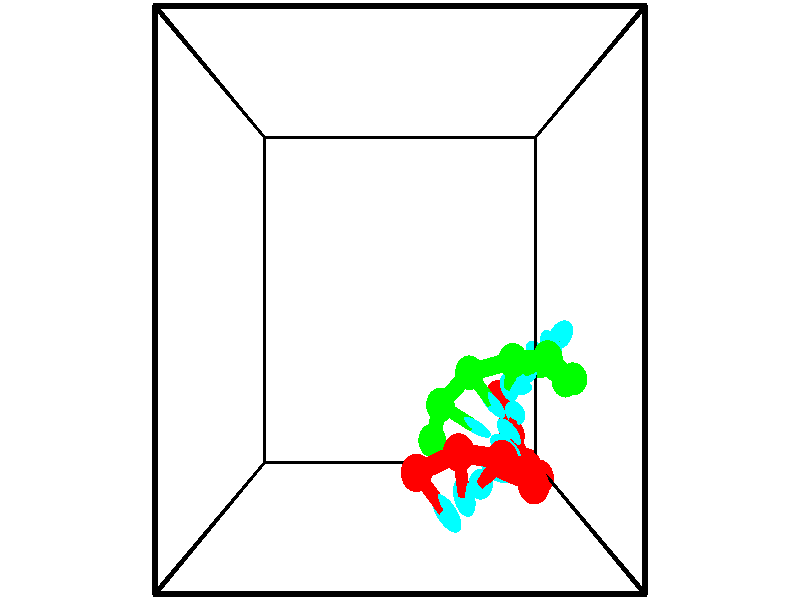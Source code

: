 // switches for output
#declare DRAW_BASES = 1; // possible values are 0, 1; only relevant for DNA ribbons
#declare DRAW_BASES_TYPE = 3; // possible values are 1, 2, 3; only relevant for DNA ribbons
#declare DRAW_FOG = 0; // set to 1 to enable fog

#include "colors.inc"

#include "transforms.inc"
background { rgb <1, 1, 1>}

#default {
   normal{
       ripples 0.25
       frequency 0.20
       turbulence 0.2
       lambda 5
   }
	finish {
		phong 0.1
		phong_size 40.
	}
}

// original window dimensions: 1024x640


// camera settings

camera {
	sky <-0, 1, 0>
	up <-0, 1, 0>
	right 1.6 * <1, 0, 0>
	location <2.5, 2.5, 11.1562>
	look_at <2.5, 2.5, 2.5>
	direction <0, 0, -8.6562>
	angle 67.0682
}


# declare cpy_camera_pos = <2.5, 2.5, 11.1562>;
# if (DRAW_FOG = 1)
fog {
	fog_type 2
	up vnormalize(cpy_camera_pos)
	color rgbt<1,1,1,0.3>
	distance 1e-5
	fog_alt 3e-3
	fog_offset 4
}
# end


// LIGHTS

# declare lum = 6;
global_settings {
	ambient_light rgb lum * <0.05, 0.05, 0.05>
	max_trace_level 15
}# declare cpy_direct_light_amount = 0.25;
light_source
{	1000 * <-1, -1, 1>,
	rgb lum * cpy_direct_light_amount
	parallel
}

light_source
{	1000 * <1, 1, -1>,
	rgb lum * cpy_direct_light_amount
	parallel
}

// strand 0

// nucleotide -1

// particle -1
sphere {
	<2.763484, 0.190099, 1.472526> 0.250000
	pigment { color rgbt <1,0,0,0> }
	no_shadow
}
cylinder {
	<3.029593, -0.081451, 1.596809>,  <3.189258, -0.244382, 1.671379>, 0.100000
	pigment { color rgbt <1,0,0,0> }
	no_shadow
}
cylinder {
	<3.029593, -0.081451, 1.596809>,  <2.763484, 0.190099, 1.472526>, 0.100000
	pigment { color rgbt <1,0,0,0> }
	no_shadow
}

// particle -1
sphere {
	<3.029593, -0.081451, 1.596809> 0.100000
	pigment { color rgbt <1,0,0,0> }
	no_shadow
}
sphere {
	0, 1
	scale<0.080000,0.200000,0.300000>
	matrix <0.616657, 0.265031, -0.741277,
		0.420888, 0.684751, 0.594952,
		0.665272, -0.678877, 0.310708,
		3.229175, -0.285114, 1.690022>
	pigment { color rgbt <0,1,1,0> }
	no_shadow
}
cylinder {
	<3.426385, 0.491783, 1.627288>,  <2.763484, 0.190099, 1.472526>, 0.130000
	pigment { color rgbt <1,0,0,0> }
	no_shadow
}

// nucleotide -1

// particle -1
sphere {
	<3.426385, 0.491783, 1.627288> 0.250000
	pigment { color rgbt <1,0,0,0> }
	no_shadow
}
cylinder {
	<3.489877, 0.118416, 1.498581>,  <3.527972, -0.105605, 1.421357>, 0.100000
	pigment { color rgbt <1,0,0,0> }
	no_shadow
}
cylinder {
	<3.489877, 0.118416, 1.498581>,  <3.426385, 0.491783, 1.627288>, 0.100000
	pigment { color rgbt <1,0,0,0> }
	no_shadow
}

// particle -1
sphere {
	<3.489877, 0.118416, 1.498581> 0.100000
	pigment { color rgbt <1,0,0,0> }
	no_shadow
}
sphere {
	0, 1
	scale<0.080000,0.200000,0.300000>
	matrix <0.559783, 0.353537, -0.749436,
		0.813295, -0.061161, 0.578629,
		0.158731, -0.933419, -0.321767,
		3.537496, -0.161610, 1.402051>
	pigment { color rgbt <0,1,1,0> }
	no_shadow
}
cylinder {
	<4.117070, 0.401410, 1.611368>,  <3.426385, 0.491783, 1.627288>, 0.130000
	pigment { color rgbt <1,0,0,0> }
	no_shadow
}

// nucleotide -1

// particle -1
sphere {
	<4.117070, 0.401410, 1.611368> 0.250000
	pigment { color rgbt <1,0,0,0> }
	no_shadow
}
cylinder {
	<3.955412, 0.146866, 1.348549>,  <3.858417, -0.005861, 1.190858>, 0.100000
	pigment { color rgbt <1,0,0,0> }
	no_shadow
}
cylinder {
	<3.955412, 0.146866, 1.348549>,  <4.117070, 0.401410, 1.611368>, 0.100000
	pigment { color rgbt <1,0,0,0> }
	no_shadow
}

// particle -1
sphere {
	<3.955412, 0.146866, 1.348549> 0.100000
	pigment { color rgbt <1,0,0,0> }
	no_shadow
}
sphere {
	0, 1
	scale<0.080000,0.200000,0.300000>
	matrix <0.658067, 0.296633, -0.692068,
		0.635306, -0.712077, 0.298885,
		-0.404147, -0.636361, -0.657047,
		3.834168, -0.044042, 1.151435>
	pigment { color rgbt <0,1,1,0> }
	no_shadow
}
cylinder {
	<4.675119, -0.015122, 1.328368>,  <4.117070, 0.401410, 1.611368>, 0.130000
	pigment { color rgbt <1,0,0,0> }
	no_shadow
}

// nucleotide -1

// particle -1
sphere {
	<4.675119, -0.015122, 1.328368> 0.250000
	pigment { color rgbt <1,0,0,0> }
	no_shadow
}
cylinder {
	<4.365526, 0.048031, 1.083084>,  <4.179770, 0.085923, 0.935914>, 0.100000
	pigment { color rgbt <1,0,0,0> }
	no_shadow
}
cylinder {
	<4.365526, 0.048031, 1.083084>,  <4.675119, -0.015122, 1.328368>, 0.100000
	pigment { color rgbt <1,0,0,0> }
	no_shadow
}

// particle -1
sphere {
	<4.365526, 0.048031, 1.083084> 0.100000
	pigment { color rgbt <1,0,0,0> }
	no_shadow
}
sphere {
	0, 1
	scale<0.080000,0.200000,0.300000>
	matrix <0.614027, 0.423689, -0.665927,
		0.154672, -0.891942, -0.424873,
		-0.773982, 0.157883, -0.613209,
		4.133332, 0.095396, 0.899121>
	pigment { color rgbt <0,1,1,0> }
	no_shadow
}
cylinder {
	<4.927025, -0.073627, 0.623215>,  <4.675119, -0.015122, 1.328368>, 0.130000
	pigment { color rgbt <1,0,0,0> }
	no_shadow
}

// nucleotide -1

// particle -1
sphere {
	<4.927025, -0.073627, 0.623215> 0.250000
	pigment { color rgbt <1,0,0,0> }
	no_shadow
}
cylinder {
	<4.599942, 0.151009, 0.572662>,  <4.403692, 0.285790, 0.542331>, 0.100000
	pigment { color rgbt <1,0,0,0> }
	no_shadow
}
cylinder {
	<4.599942, 0.151009, 0.572662>,  <4.927025, -0.073627, 0.623215>, 0.100000
	pigment { color rgbt <1,0,0,0> }
	no_shadow
}

// particle -1
sphere {
	<4.599942, 0.151009, 0.572662> 0.100000
	pigment { color rgbt <1,0,0,0> }
	no_shadow
}
sphere {
	0, 1
	scale<0.080000,0.200000,0.300000>
	matrix <0.444009, 0.475612, -0.759374,
		-0.366347, -0.677061, -0.638262,
		-0.817708, 0.561588, -0.126381,
		4.354630, 0.319485, 0.534748>
	pigment { color rgbt <0,1,1,0> }
	no_shadow
}
cylinder {
	<4.864316, -0.054193, -0.081079>,  <4.927025, -0.073627, 0.623215>, 0.130000
	pigment { color rgbt <1,0,0,0> }
	no_shadow
}

// nucleotide -1

// particle -1
sphere {
	<4.864316, -0.054193, -0.081079> 0.250000
	pigment { color rgbt <1,0,0,0> }
	no_shadow
}
cylinder {
	<4.646752, 0.252605, 0.055084>,  <4.516213, 0.436685, 0.136782>, 0.100000
	pigment { color rgbt <1,0,0,0> }
	no_shadow
}
cylinder {
	<4.646752, 0.252605, 0.055084>,  <4.864316, -0.054193, -0.081079>, 0.100000
	pigment { color rgbt <1,0,0,0> }
	no_shadow
}

// particle -1
sphere {
	<4.646752, 0.252605, 0.055084> 0.100000
	pigment { color rgbt <1,0,0,0> }
	no_shadow
}
sphere {
	0, 1
	scale<0.080000,0.200000,0.300000>
	matrix <0.526020, 0.627704, -0.573839,
		-0.653808, -0.133056, -0.744870,
		-0.543911, 0.766997, 0.340407,
		4.483579, 0.482705, 0.157206>
	pigment { color rgbt <0,1,1,0> }
	no_shadow
}
cylinder {
	<4.689112, 0.293851, -0.671267>,  <4.864316, -0.054193, -0.081079>, 0.130000
	pigment { color rgbt <1,0,0,0> }
	no_shadow
}

// nucleotide -1

// particle -1
sphere {
	<4.689112, 0.293851, -0.671267> 0.250000
	pigment { color rgbt <1,0,0,0> }
	no_shadow
}
cylinder {
	<4.667140, 0.548092, -0.363243>,  <4.653957, 0.700636, -0.178429>, 0.100000
	pigment { color rgbt <1,0,0,0> }
	no_shadow
}
cylinder {
	<4.667140, 0.548092, -0.363243>,  <4.689112, 0.293851, -0.671267>, 0.100000
	pigment { color rgbt <1,0,0,0> }
	no_shadow
}

// particle -1
sphere {
	<4.667140, 0.548092, -0.363243> 0.100000
	pigment { color rgbt <1,0,0,0> }
	no_shadow
}
sphere {
	0, 1
	scale<0.080000,0.200000,0.300000>
	matrix <0.503750, 0.683520, -0.528239,
		-0.862101, 0.358903, -0.357729,
		-0.054929, 0.635601, 0.770061,
		4.650661, 0.738772, -0.132225>
	pigment { color rgbt <0,1,1,0> }
	no_shadow
}
cylinder {
	<4.470404, 0.909862, -0.962424>,  <4.689112, 0.293851, -0.671267>, 0.130000
	pigment { color rgbt <1,0,0,0> }
	no_shadow
}

// nucleotide -1

// particle -1
sphere {
	<4.470404, 0.909862, -0.962424> 0.250000
	pigment { color rgbt <1,0,0,0> }
	no_shadow
}
cylinder {
	<4.644902, 1.029209, -0.622856>,  <4.749601, 1.100818, -0.419115>, 0.100000
	pigment { color rgbt <1,0,0,0> }
	no_shadow
}
cylinder {
	<4.644902, 1.029209, -0.622856>,  <4.470404, 0.909862, -0.962424>, 0.100000
	pigment { color rgbt <1,0,0,0> }
	no_shadow
}

// particle -1
sphere {
	<4.644902, 1.029209, -0.622856> 0.100000
	pigment { color rgbt <1,0,0,0> }
	no_shadow
}
sphere {
	0, 1
	scale<0.080000,0.200000,0.300000>
	matrix <0.359424, 0.807117, -0.468378,
		-0.824927, 0.509450, 0.244860,
		0.436245, 0.298369, 0.848920,
		4.775776, 1.118720, -0.368180>
	pigment { color rgbt <0,1,1,0> }
	no_shadow
}
// strand 1

// nucleotide -1

// particle -1
sphere {
	<5.378834, 1.413935, -1.228896> 0.250000
	pigment { color rgbt <0,1,0,0> }
	no_shadow
}
cylinder {
	<5.563698, 1.700817, -1.020271>,  <5.674616, 1.872946, -0.895096>, 0.100000
	pigment { color rgbt <0,1,0,0> }
	no_shadow
}
cylinder {
	<5.563698, 1.700817, -1.020271>,  <5.378834, 1.413935, -1.228896>, 0.100000
	pigment { color rgbt <0,1,0,0> }
	no_shadow
}

// particle -1
sphere {
	<5.563698, 1.700817, -1.020271> 0.100000
	pigment { color rgbt <0,1,0,0> }
	no_shadow
}
sphere {
	0, 1
	scale<0.080000,0.200000,0.300000>
	matrix <-0.454037, -0.313835, 0.833881,
		0.761748, -0.622194, 0.180596,
		0.462158, 0.717204, 0.521563,
		5.702345, 1.915978, -0.863802>
	pigment { color rgbt <0,1,1,0> }
	no_shadow
}
cylinder {
	<5.717859, 1.167346, -0.614316>,  <5.378834, 1.413935, -1.228896>, 0.130000
	pigment { color rgbt <0,1,0,0> }
	no_shadow
}

// nucleotide -1

// particle -1
sphere {
	<5.717859, 1.167346, -0.614316> 0.250000
	pigment { color rgbt <0,1,0,0> }
	no_shadow
}
cylinder {
	<5.537766, 1.508781, -0.509491>,  <5.429709, 1.713643, -0.446596>, 0.100000
	pigment { color rgbt <0,1,0,0> }
	no_shadow
}
cylinder {
	<5.537766, 1.508781, -0.509491>,  <5.717859, 1.167346, -0.614316>, 0.100000
	pigment { color rgbt <0,1,0,0> }
	no_shadow
}

// particle -1
sphere {
	<5.537766, 1.508781, -0.509491> 0.100000
	pigment { color rgbt <0,1,0,0> }
	no_shadow
}
sphere {
	0, 1
	scale<0.080000,0.200000,0.300000>
	matrix <-0.567318, -0.500102, 0.654254,
		0.689522, 0.145893, 0.709418,
		-0.450233, 0.853588, 0.262064,
		5.402696, 1.764858, -0.430872>
	pigment { color rgbt <0,1,1,0> }
	no_shadow
}
cylinder {
	<5.666410, 1.296993, 0.107457>,  <5.717859, 1.167346, -0.614316>, 0.130000
	pigment { color rgbt <0,1,0,0> }
	no_shadow
}

// nucleotide -1

// particle -1
sphere {
	<5.666410, 1.296993, 0.107457> 0.250000
	pigment { color rgbt <0,1,0,0> }
	no_shadow
}
cylinder {
	<5.359348, 1.497967, -0.051674>,  <5.175111, 1.618551, -0.147153>, 0.100000
	pigment { color rgbt <0,1,0,0> }
	no_shadow
}
cylinder {
	<5.359348, 1.497967, -0.051674>,  <5.666410, 1.296993, 0.107457>, 0.100000
	pigment { color rgbt <0,1,0,0> }
	no_shadow
}

// particle -1
sphere {
	<5.359348, 1.497967, -0.051674> 0.100000
	pigment { color rgbt <0,1,0,0> }
	no_shadow
}
sphere {
	0, 1
	scale<0.080000,0.200000,0.300000>
	matrix <-0.633123, -0.498373, 0.592267,
		0.099308, 0.706531, 0.700680,
		-0.767655, 0.502433, -0.397828,
		5.129052, 1.648697, -0.171022>
	pigment { color rgbt <0,1,1,0> }
	no_shadow
}
cylinder {
	<5.076478, 1.663761, 0.632669>,  <5.666410, 1.296993, 0.107457>, 0.130000
	pigment { color rgbt <0,1,0,0> }
	no_shadow
}

// nucleotide -1

// particle -1
sphere {
	<5.076478, 1.663761, 0.632669> 0.250000
	pigment { color rgbt <0,1,0,0> }
	no_shadow
}
cylinder {
	<4.915565, 1.515800, 0.297684>,  <4.819018, 1.427024, 0.096693>, 0.100000
	pigment { color rgbt <0,1,0,0> }
	no_shadow
}
cylinder {
	<4.915565, 1.515800, 0.297684>,  <5.076478, 1.663761, 0.632669>, 0.100000
	pigment { color rgbt <0,1,0,0> }
	no_shadow
}

// particle -1
sphere {
	<4.915565, 1.515800, 0.297684> 0.100000
	pigment { color rgbt <0,1,0,0> }
	no_shadow
}
sphere {
	0, 1
	scale<0.080000,0.200000,0.300000>
	matrix <-0.640553, -0.539838, 0.546137,
		-0.654110, 0.756141, -0.019774,
		-0.402282, -0.369900, -0.837462,
		4.794881, 1.404830, 0.046445>
	pigment { color rgbt <0,1,1,0> }
	no_shadow
}
cylinder {
	<4.434998, 1.634879, 0.807728>,  <5.076478, 1.663761, 0.632669>, 0.130000
	pigment { color rgbt <0,1,0,0> }
	no_shadow
}

// nucleotide -1

// particle -1
sphere {
	<4.434998, 1.634879, 0.807728> 0.250000
	pigment { color rgbt <0,1,0,0> }
	no_shadow
}
cylinder {
	<4.453625, 1.377800, 0.501846>,  <4.464801, 1.223552, 0.318318>, 0.100000
	pigment { color rgbt <0,1,0,0> }
	no_shadow
}
cylinder {
	<4.453625, 1.377800, 0.501846>,  <4.434998, 1.634879, 0.807728>, 0.100000
	pigment { color rgbt <0,1,0,0> }
	no_shadow
}

// particle -1
sphere {
	<4.453625, 1.377800, 0.501846> 0.100000
	pigment { color rgbt <0,1,0,0> }
	no_shadow
}
sphere {
	0, 1
	scale<0.080000,0.200000,0.300000>
	matrix <-0.703882, -0.564302, 0.431408,
		-0.708788, 0.518172, -0.478661,
		0.046566, -0.642698, -0.764703,
		4.467595, 1.184991, 0.272435>
	pigment { color rgbt <0,1,1,0> }
	no_shadow
}
cylinder {
	<3.715704, 1.440059, 0.590710>,  <4.434998, 1.634879, 0.807728>, 0.130000
	pigment { color rgbt <0,1,0,0> }
	no_shadow
}

// nucleotide -1

// particle -1
sphere {
	<3.715704, 1.440059, 0.590710> 0.250000
	pigment { color rgbt <0,1,0,0> }
	no_shadow
}
cylinder {
	<3.969807, 1.158875, 0.462776>,  <4.122268, 0.990164, 0.386016>, 0.100000
	pigment { color rgbt <0,1,0,0> }
	no_shadow
}
cylinder {
	<3.969807, 1.158875, 0.462776>,  <3.715704, 1.440059, 0.590710>, 0.100000
	pigment { color rgbt <0,1,0,0> }
	no_shadow
}

// particle -1
sphere {
	<3.969807, 1.158875, 0.462776> 0.100000
	pigment { color rgbt <0,1,0,0> }
	no_shadow
}
sphere {
	0, 1
	scale<0.080000,0.200000,0.300000>
	matrix <-0.570606, -0.706287, 0.419006,
		-0.520440, -0.083676, -0.849788,
		0.635256, -0.702962, -0.319834,
		4.160383, 0.947986, 0.366826>
	pigment { color rgbt <0,1,1,0> }
	no_shadow
}
cylinder {
	<3.210876, 0.960799, 0.530229>,  <3.715704, 1.440059, 0.590710>, 0.130000
	pigment { color rgbt <0,1,0,0> }
	no_shadow
}

// nucleotide -1

// particle -1
sphere {
	<3.210876, 0.960799, 0.530229> 0.250000
	pigment { color rgbt <0,1,0,0> }
	no_shadow
}
cylinder {
	<3.563824, 0.773281, 0.513962>,  <3.775593, 0.660770, 0.504202>, 0.100000
	pigment { color rgbt <0,1,0,0> }
	no_shadow
}
cylinder {
	<3.563824, 0.773281, 0.513962>,  <3.210876, 0.960799, 0.530229>, 0.100000
	pigment { color rgbt <0,1,0,0> }
	no_shadow
}

// particle -1
sphere {
	<3.563824, 0.773281, 0.513962> 0.100000
	pigment { color rgbt <0,1,0,0> }
	no_shadow
}
sphere {
	0, 1
	scale<0.080000,0.200000,0.300000>
	matrix <-0.419367, -0.822640, 0.383919,
		-0.213434, -0.321704, -0.922471,
		0.882370, -0.468795, -0.040667,
		3.828535, 0.632643, 0.501762>
	pigment { color rgbt <0,1,1,0> }
	no_shadow
}
cylinder {
	<3.082011, 0.384539, 0.252535>,  <3.210876, 0.960799, 0.530229>, 0.130000
	pigment { color rgbt <0,1,0,0> }
	no_shadow
}

// nucleotide -1

// particle -1
sphere {
	<3.082011, 0.384539, 0.252535> 0.250000
	pigment { color rgbt <0,1,0,0> }
	no_shadow
}
cylinder {
	<3.409203, 0.301296, 0.467049>,  <3.605518, 0.251351, 0.595757>, 0.100000
	pigment { color rgbt <0,1,0,0> }
	no_shadow
}
cylinder {
	<3.409203, 0.301296, 0.467049>,  <3.082011, 0.384539, 0.252535>, 0.100000
	pigment { color rgbt <0,1,0,0> }
	no_shadow
}

// particle -1
sphere {
	<3.409203, 0.301296, 0.467049> 0.100000
	pigment { color rgbt <0,1,0,0> }
	no_shadow
}
sphere {
	0, 1
	scale<0.080000,0.200000,0.300000>
	matrix <-0.430149, -0.840271, 0.330025,
		0.381944, -0.500636, -0.776841,
		0.817979, -0.208107, 0.536285,
		3.654596, 0.238864, 0.627934>
	pigment { color rgbt <0,1,1,0> }
	no_shadow
}
// box output
cylinder {
	<0.000000, 0.000000, 0.000000>,  <5.000000, 0.000000, 0.000000>, 0.025000
	pigment { color rgbt <0,0,0,0> }
	no_shadow
}
cylinder {
	<0.000000, 0.000000, 0.000000>,  <0.000000, 5.000000, 0.000000>, 0.025000
	pigment { color rgbt <0,0,0,0> }
	no_shadow
}
cylinder {
	<0.000000, 0.000000, 0.000000>,  <0.000000, 0.000000, 5.000000>, 0.025000
	pigment { color rgbt <0,0,0,0> }
	no_shadow
}
cylinder {
	<5.000000, 5.000000, 5.000000>,  <0.000000, 5.000000, 5.000000>, 0.025000
	pigment { color rgbt <0,0,0,0> }
	no_shadow
}
cylinder {
	<5.000000, 5.000000, 5.000000>,  <5.000000, 0.000000, 5.000000>, 0.025000
	pigment { color rgbt <0,0,0,0> }
	no_shadow
}
cylinder {
	<5.000000, 5.000000, 5.000000>,  <5.000000, 5.000000, 0.000000>, 0.025000
	pigment { color rgbt <0,0,0,0> }
	no_shadow
}
cylinder {
	<0.000000, 0.000000, 5.000000>,  <0.000000, 5.000000, 5.000000>, 0.025000
	pigment { color rgbt <0,0,0,0> }
	no_shadow
}
cylinder {
	<0.000000, 0.000000, 5.000000>,  <5.000000, 0.000000, 5.000000>, 0.025000
	pigment { color rgbt <0,0,0,0> }
	no_shadow
}
cylinder {
	<5.000000, 5.000000, 0.000000>,  <0.000000, 5.000000, 0.000000>, 0.025000
	pigment { color rgbt <0,0,0,0> }
	no_shadow
}
cylinder {
	<5.000000, 5.000000, 0.000000>,  <5.000000, 0.000000, 0.000000>, 0.025000
	pigment { color rgbt <0,0,0,0> }
	no_shadow
}
cylinder {
	<5.000000, 0.000000, 5.000000>,  <5.000000, 0.000000, 0.000000>, 0.025000
	pigment { color rgbt <0,0,0,0> }
	no_shadow
}
cylinder {
	<0.000000, 5.000000, 0.000000>,  <0.000000, 5.000000, 5.000000>, 0.025000
	pigment { color rgbt <0,0,0,0> }
	no_shadow
}
// end of box output
